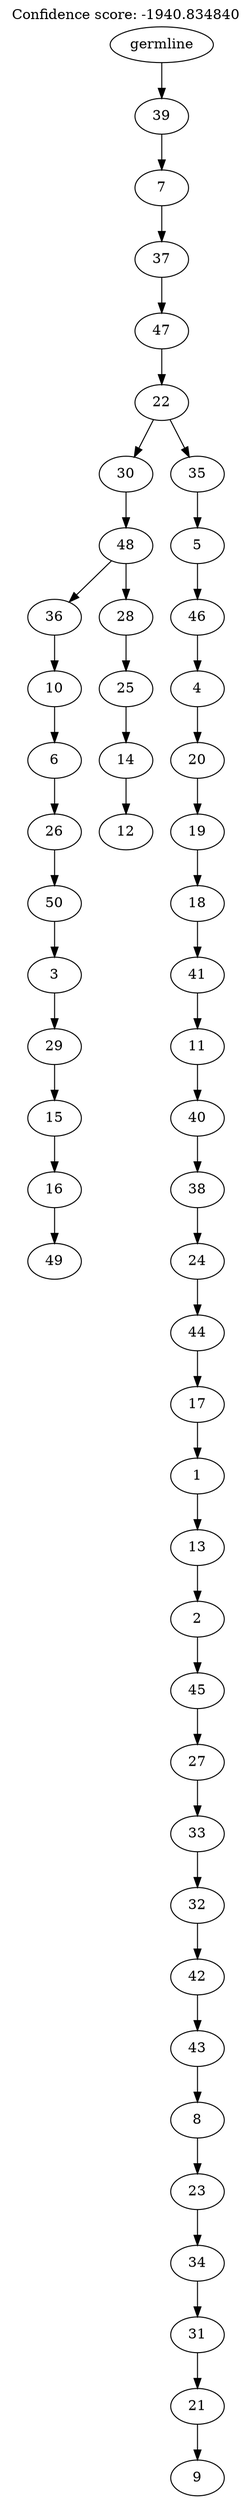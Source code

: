 digraph g {
	"49" -> "50";
	"50" [label="49"];
	"48" -> "49";
	"49" [label="16"];
	"47" -> "48";
	"48" [label="15"];
	"46" -> "47";
	"47" [label="29"];
	"45" -> "46";
	"46" [label="3"];
	"44" -> "45";
	"45" [label="50"];
	"43" -> "44";
	"44" [label="26"];
	"42" -> "43";
	"43" [label="6"];
	"41" -> "42";
	"42" [label="10"];
	"39" -> "40";
	"40" [label="12"];
	"38" -> "39";
	"39" [label="14"];
	"37" -> "38";
	"38" [label="25"];
	"36" -> "37";
	"37" [label="28"];
	"36" -> "41";
	"41" [label="36"];
	"35" -> "36";
	"36" [label="48"];
	"33" -> "34";
	"34" [label="9"];
	"32" -> "33";
	"33" [label="21"];
	"31" -> "32";
	"32" [label="31"];
	"30" -> "31";
	"31" [label="34"];
	"29" -> "30";
	"30" [label="23"];
	"28" -> "29";
	"29" [label="8"];
	"27" -> "28";
	"28" [label="43"];
	"26" -> "27";
	"27" [label="42"];
	"25" -> "26";
	"26" [label="32"];
	"24" -> "25";
	"25" [label="33"];
	"23" -> "24";
	"24" [label="27"];
	"22" -> "23";
	"23" [label="45"];
	"21" -> "22";
	"22" [label="2"];
	"20" -> "21";
	"21" [label="13"];
	"19" -> "20";
	"20" [label="1"];
	"18" -> "19";
	"19" [label="17"];
	"17" -> "18";
	"18" [label="44"];
	"16" -> "17";
	"17" [label="24"];
	"15" -> "16";
	"16" [label="38"];
	"14" -> "15";
	"15" [label="40"];
	"13" -> "14";
	"14" [label="11"];
	"12" -> "13";
	"13" [label="41"];
	"11" -> "12";
	"12" [label="18"];
	"10" -> "11";
	"11" [label="19"];
	"9" -> "10";
	"10" [label="20"];
	"8" -> "9";
	"9" [label="4"];
	"7" -> "8";
	"8" [label="46"];
	"6" -> "7";
	"7" [label="5"];
	"5" -> "6";
	"6" [label="35"];
	"5" -> "35";
	"35" [label="30"];
	"4" -> "5";
	"5" [label="22"];
	"3" -> "4";
	"4" [label="47"];
	"2" -> "3";
	"3" [label="37"];
	"1" -> "2";
	"2" [label="7"];
	"0" -> "1";
	"1" [label="39"];
	"0" [label="germline"];
	labelloc="t";
	label="Confidence score: -1940.834840";
}
